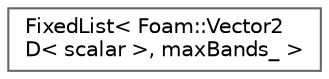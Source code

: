 digraph "Graphical Class Hierarchy"
{
 // LATEX_PDF_SIZE
  bgcolor="transparent";
  edge [fontname=Helvetica,fontsize=10,labelfontname=Helvetica,labelfontsize=10];
  node [fontname=Helvetica,fontsize=10,shape=box,height=0.2,width=0.4];
  rankdir="LR";
  Node0 [id="Node000000",label="FixedList\< Foam::Vector2\lD\< scalar \>, maxBands_ \>",height=0.2,width=0.4,color="grey40", fillcolor="white", style="filled",URL="$classFoam_1_1FixedList.html",tooltip=" "];
}
